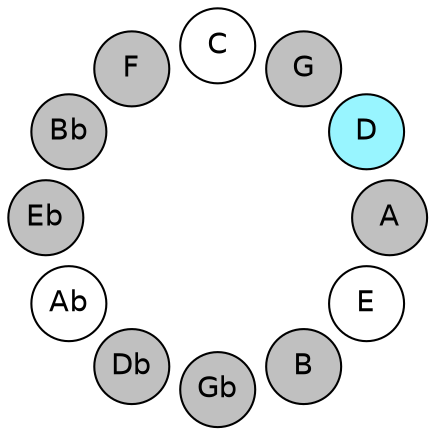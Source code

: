 
graph {

layout = circo;
mindist = .1

node [shape = circle, fontname = Helvetica, margin = 0, style = filled]
edge [style=invis]

subgraph 1 {
	E -- B -- Gb -- Db -- Ab -- Eb -- Bb -- F -- C -- G -- D -- A -- E
}

E [fillcolor = white];
B [fillcolor = gray];
Gb [fillcolor = gray];
Db [fillcolor = gray];
Ab [fillcolor = white];
Eb [fillcolor = gray];
Bb [fillcolor = gray];
F [fillcolor = gray];
C [fillcolor = white];
G [fillcolor = gray];
D [fillcolor = cadetblue1];
A [fillcolor = gray];
}
